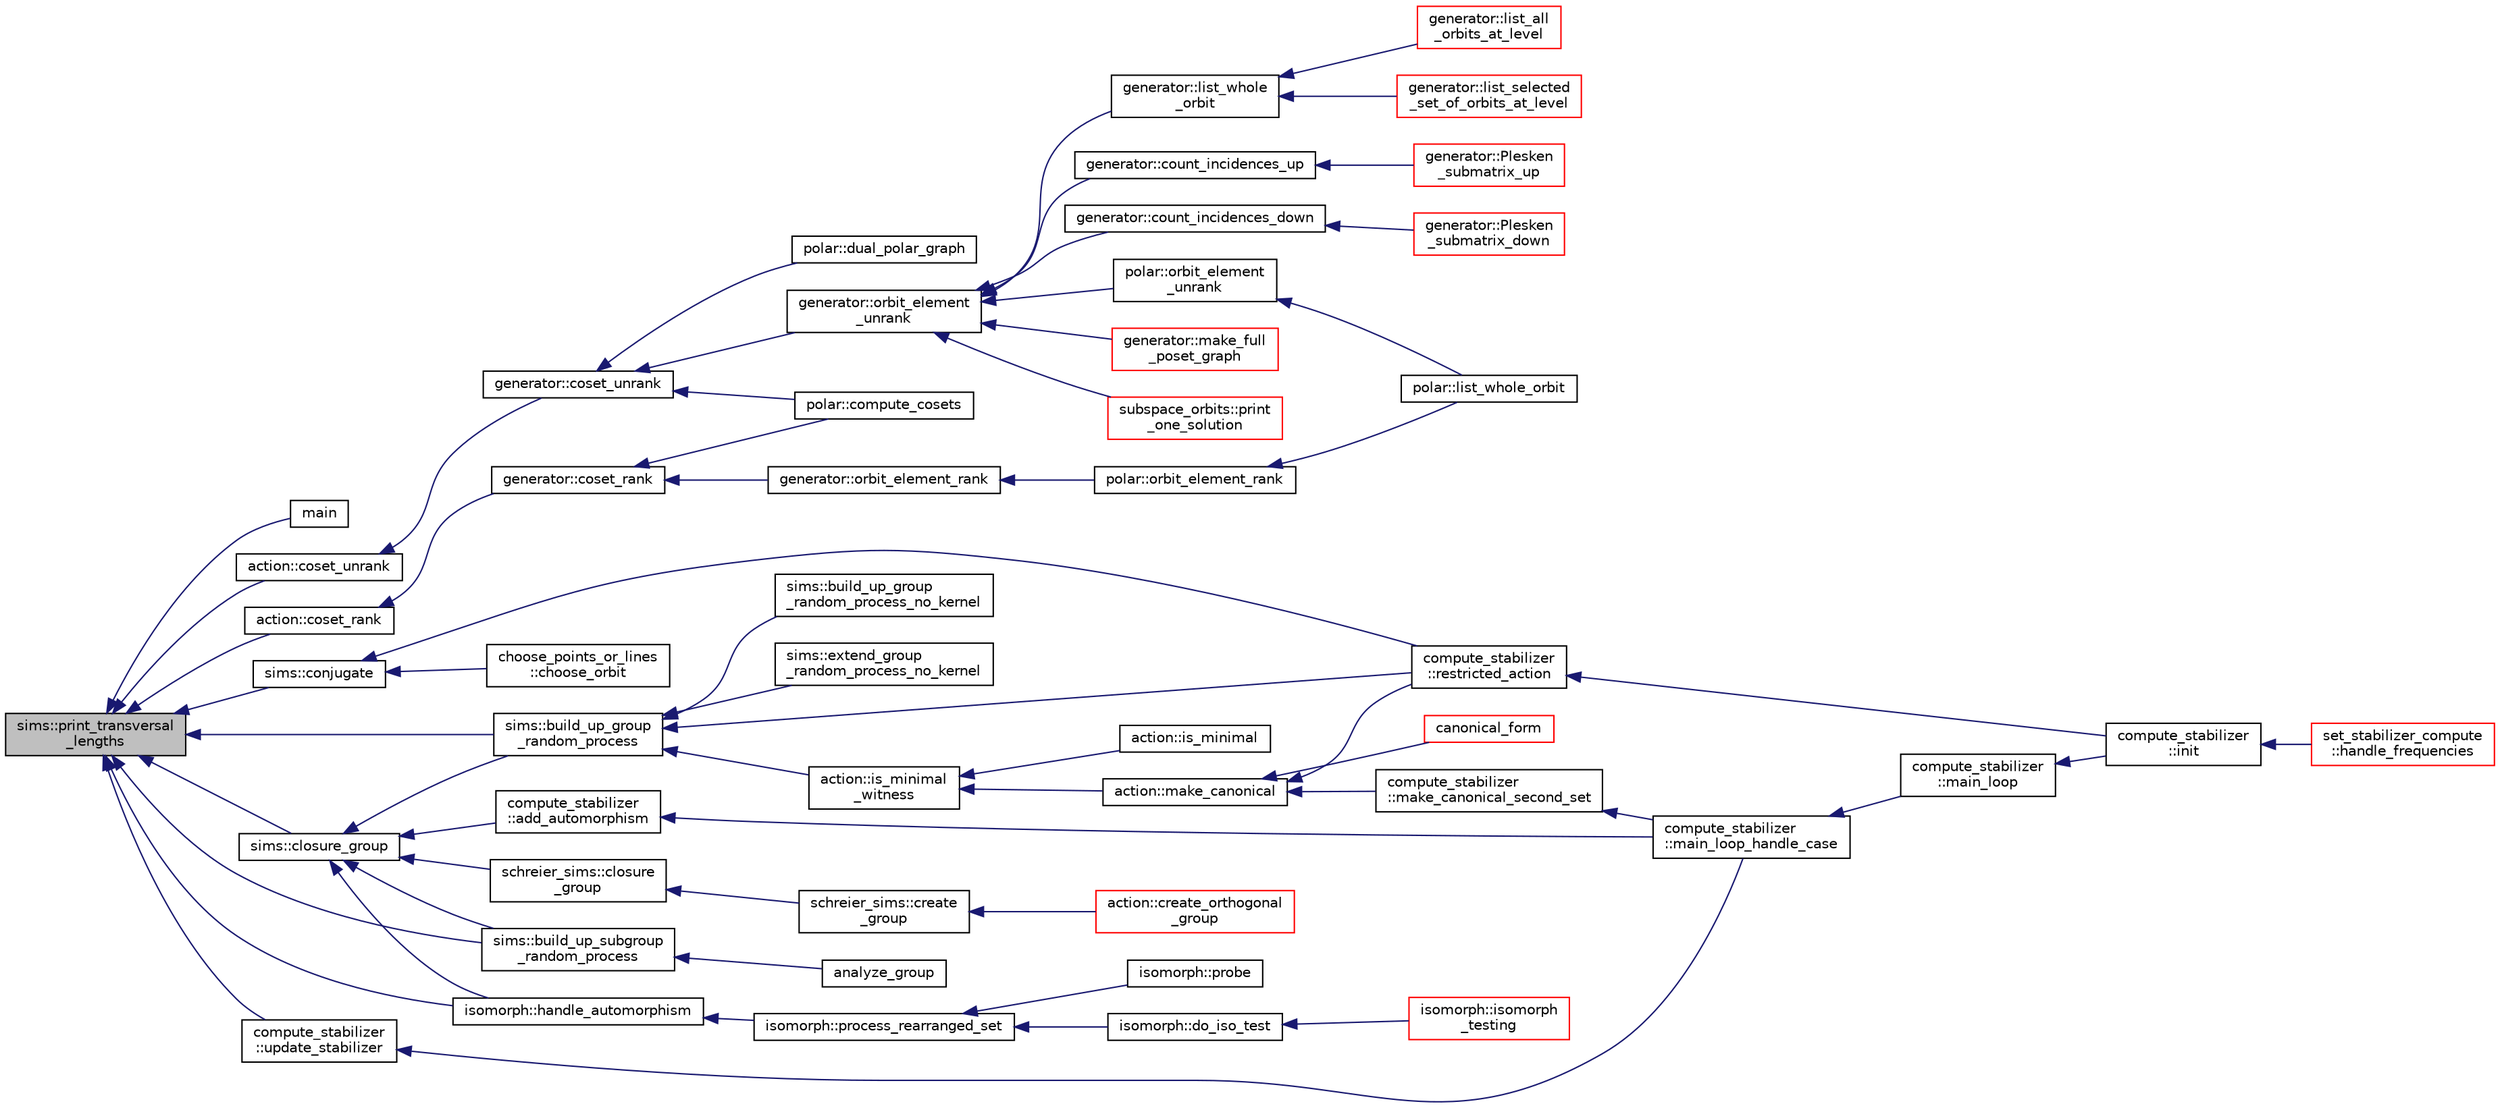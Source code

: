digraph "sims::print_transversal_lengths"
{
  edge [fontname="Helvetica",fontsize="10",labelfontname="Helvetica",labelfontsize="10"];
  node [fontname="Helvetica",fontsize="10",shape=record];
  rankdir="LR";
  Node9466 [label="sims::print_transversal\l_lengths",height=0.2,width=0.4,color="black", fillcolor="grey75", style="filled", fontcolor="black"];
  Node9466 -> Node9467 [dir="back",color="midnightblue",fontsize="10",style="solid",fontname="Helvetica"];
  Node9467 [label="main",height=0.2,width=0.4,color="black", fillcolor="white", style="filled",URL="$d5/d0d/apps_2projective__space_2polar_8_c.html#a217dbf8b442f20279ea00b898af96f52"];
  Node9466 -> Node9468 [dir="back",color="midnightblue",fontsize="10",style="solid",fontname="Helvetica"];
  Node9468 [label="action::coset_unrank",height=0.2,width=0.4,color="black", fillcolor="white", style="filled",URL="$d2/d86/classaction.html#aeabf488f671d4e77a8a892eb58d82b34"];
  Node9468 -> Node9469 [dir="back",color="midnightblue",fontsize="10",style="solid",fontname="Helvetica"];
  Node9469 [label="generator::coset_unrank",height=0.2,width=0.4,color="black", fillcolor="white", style="filled",URL="$d7/d73/classgenerator.html#a489f02ee804f130f666029a46020aaf6"];
  Node9469 -> Node9470 [dir="back",color="midnightblue",fontsize="10",style="solid",fontname="Helvetica"];
  Node9470 [label="polar::compute_cosets",height=0.2,width=0.4,color="black", fillcolor="white", style="filled",URL="$da/d1c/classpolar.html#a1fae83636607982bad299fd84380fc40"];
  Node9469 -> Node9471 [dir="back",color="midnightblue",fontsize="10",style="solid",fontname="Helvetica"];
  Node9471 [label="polar::dual_polar_graph",height=0.2,width=0.4,color="black", fillcolor="white", style="filled",URL="$da/d1c/classpolar.html#a6e5e2b0d9d3447cac72cb82ce3d2e9e5"];
  Node9469 -> Node9472 [dir="back",color="midnightblue",fontsize="10",style="solid",fontname="Helvetica"];
  Node9472 [label="generator::orbit_element\l_unrank",height=0.2,width=0.4,color="black", fillcolor="white", style="filled",URL="$d7/d73/classgenerator.html#a26a8d0b1964170e19dcbd37fa0a4957f"];
  Node9472 -> Node9473 [dir="back",color="midnightblue",fontsize="10",style="solid",fontname="Helvetica"];
  Node9473 [label="polar::orbit_element\l_unrank",height=0.2,width=0.4,color="black", fillcolor="white", style="filled",URL="$da/d1c/classpolar.html#abcc67b841c60f84478e531f9facf0b82"];
  Node9473 -> Node9474 [dir="back",color="midnightblue",fontsize="10",style="solid",fontname="Helvetica"];
  Node9474 [label="polar::list_whole_orbit",height=0.2,width=0.4,color="black", fillcolor="white", style="filled",URL="$da/d1c/classpolar.html#a26f04b7c75e45604ab772931ed2916fd"];
  Node9472 -> Node9475 [dir="back",color="midnightblue",fontsize="10",style="solid",fontname="Helvetica"];
  Node9475 [label="generator::list_whole\l_orbit",height=0.2,width=0.4,color="black", fillcolor="white", style="filled",URL="$d7/d73/classgenerator.html#aa102d1c1e32f0cd1dafeab1e0d1c18c1"];
  Node9475 -> Node9476 [dir="back",color="midnightblue",fontsize="10",style="solid",fontname="Helvetica"];
  Node9476 [label="generator::list_all\l_orbits_at_level",height=0.2,width=0.4,color="red", fillcolor="white", style="filled",URL="$d7/d73/classgenerator.html#a650880bf92f9f2bf124d4ead2cc01f70"];
  Node9475 -> Node9488 [dir="back",color="midnightblue",fontsize="10",style="solid",fontname="Helvetica"];
  Node9488 [label="generator::list_selected\l_set_of_orbits_at_level",height=0.2,width=0.4,color="red", fillcolor="white", style="filled",URL="$d7/d73/classgenerator.html#a391f8ad3ba736baedd3dd2b7e31a0a62"];
  Node9472 -> Node9490 [dir="back",color="midnightblue",fontsize="10",style="solid",fontname="Helvetica"];
  Node9490 [label="generator::count_incidences_up",height=0.2,width=0.4,color="black", fillcolor="white", style="filled",URL="$d7/d73/classgenerator.html#a9d833d8494072c07de28b8f0e9b8155d"];
  Node9490 -> Node9491 [dir="back",color="midnightblue",fontsize="10",style="solid",fontname="Helvetica"];
  Node9491 [label="generator::Plesken\l_submatrix_up",height=0.2,width=0.4,color="red", fillcolor="white", style="filled",URL="$d7/d73/classgenerator.html#ad3d2ebc7da6268d878c5acfc5feefca5"];
  Node9472 -> Node9493 [dir="back",color="midnightblue",fontsize="10",style="solid",fontname="Helvetica"];
  Node9493 [label="generator::count_incidences_down",height=0.2,width=0.4,color="black", fillcolor="white", style="filled",URL="$d7/d73/classgenerator.html#aef9312d2eab8e5ff47228fc5cdab3262"];
  Node9493 -> Node9494 [dir="back",color="midnightblue",fontsize="10",style="solid",fontname="Helvetica"];
  Node9494 [label="generator::Plesken\l_submatrix_down",height=0.2,width=0.4,color="red", fillcolor="white", style="filled",URL="$d7/d73/classgenerator.html#a8671e3798fb19accfa92c41d7389a8eb"];
  Node9472 -> Node9496 [dir="back",color="midnightblue",fontsize="10",style="solid",fontname="Helvetica"];
  Node9496 [label="generator::make_full\l_poset_graph",height=0.2,width=0.4,color="red", fillcolor="white", style="filled",URL="$d7/d73/classgenerator.html#ab6415c4a8fbcc54c470448935a95aa56"];
  Node9472 -> Node9498 [dir="back",color="midnightblue",fontsize="10",style="solid",fontname="Helvetica"];
  Node9498 [label="subspace_orbits::print\l_one_solution",height=0.2,width=0.4,color="red", fillcolor="white", style="filled",URL="$d2/d9f/classsubspace__orbits.html#a9047cdfdfc64339f714ffe5e12a4b35f"];
  Node9466 -> Node9500 [dir="back",color="midnightblue",fontsize="10",style="solid",fontname="Helvetica"];
  Node9500 [label="action::coset_rank",height=0.2,width=0.4,color="black", fillcolor="white", style="filled",URL="$d2/d86/classaction.html#a5757c5b9562366be88526cc943c015e0"];
  Node9500 -> Node9501 [dir="back",color="midnightblue",fontsize="10",style="solid",fontname="Helvetica"];
  Node9501 [label="generator::coset_rank",height=0.2,width=0.4,color="black", fillcolor="white", style="filled",URL="$d7/d73/classgenerator.html#aee00240c0ae71885dd9d23b5423c56d9"];
  Node9501 -> Node9470 [dir="back",color="midnightblue",fontsize="10",style="solid",fontname="Helvetica"];
  Node9501 -> Node9502 [dir="back",color="midnightblue",fontsize="10",style="solid",fontname="Helvetica"];
  Node9502 [label="generator::orbit_element_rank",height=0.2,width=0.4,color="black", fillcolor="white", style="filled",URL="$d7/d73/classgenerator.html#a98e10a923dffa737fdb6ebc703d53fae"];
  Node9502 -> Node9503 [dir="back",color="midnightblue",fontsize="10",style="solid",fontname="Helvetica"];
  Node9503 [label="polar::orbit_element_rank",height=0.2,width=0.4,color="black", fillcolor="white", style="filled",URL="$da/d1c/classpolar.html#a70551ff23175b280b66bce27fe200275"];
  Node9503 -> Node9474 [dir="back",color="midnightblue",fontsize="10",style="solid",fontname="Helvetica"];
  Node9466 -> Node9504 [dir="back",color="midnightblue",fontsize="10",style="solid",fontname="Helvetica"];
  Node9504 [label="sims::conjugate",height=0.2,width=0.4,color="black", fillcolor="white", style="filled",URL="$d9/df3/classsims.html#ae5fdcadcb51929b4f5c02347384d8b8d"];
  Node9504 -> Node9505 [dir="back",color="midnightblue",fontsize="10",style="solid",fontname="Helvetica"];
  Node9505 [label="compute_stabilizer\l::restricted_action",height=0.2,width=0.4,color="black", fillcolor="white", style="filled",URL="$d8/d30/classcompute__stabilizer.html#a895df470da0ac14f812c3c4b6f2280b9"];
  Node9505 -> Node9506 [dir="back",color="midnightblue",fontsize="10",style="solid",fontname="Helvetica"];
  Node9506 [label="compute_stabilizer\l::init",height=0.2,width=0.4,color="black", fillcolor="white", style="filled",URL="$d8/d30/classcompute__stabilizer.html#a36a1729430f317a65559220a8206a7d7"];
  Node9506 -> Node9507 [dir="back",color="midnightblue",fontsize="10",style="solid",fontname="Helvetica"];
  Node9507 [label="set_stabilizer_compute\l::handle_frequencies",height=0.2,width=0.4,color="red", fillcolor="white", style="filled",URL="$d8/dc6/classset__stabilizer__compute.html#a247c31bc3f19f22dadbfd7607cbaaa78"];
  Node9504 -> Node9516 [dir="back",color="midnightblue",fontsize="10",style="solid",fontname="Helvetica"];
  Node9516 [label="choose_points_or_lines\l::choose_orbit",height=0.2,width=0.4,color="black", fillcolor="white", style="filled",URL="$d6/d75/classchoose__points__or__lines.html#a17def7dc2b9407b483d887fb24fab74d"];
  Node9466 -> Node9517 [dir="back",color="midnightblue",fontsize="10",style="solid",fontname="Helvetica"];
  Node9517 [label="sims::build_up_group\l_random_process",height=0.2,width=0.4,color="black", fillcolor="white", style="filled",URL="$d9/df3/classsims.html#afde54d656304b5a92459615f2690ea64"];
  Node9517 -> Node9518 [dir="back",color="midnightblue",fontsize="10",style="solid",fontname="Helvetica"];
  Node9518 [label="action::is_minimal\l_witness",height=0.2,width=0.4,color="black", fillcolor="white", style="filled",URL="$d2/d86/classaction.html#aabf5ea4227f124eac2badc5d5225e220"];
  Node9518 -> Node9519 [dir="back",color="midnightblue",fontsize="10",style="solid",fontname="Helvetica"];
  Node9519 [label="action::is_minimal",height=0.2,width=0.4,color="black", fillcolor="white", style="filled",URL="$d2/d86/classaction.html#a1905e4012d6352a0337f6ee25ef3a875"];
  Node9518 -> Node9520 [dir="back",color="midnightblue",fontsize="10",style="solid",fontname="Helvetica"];
  Node9520 [label="action::make_canonical",height=0.2,width=0.4,color="black", fillcolor="white", style="filled",URL="$d2/d86/classaction.html#ae20ff0b8d092d2eddf9b661fb8821fd2"];
  Node9520 -> Node9521 [dir="back",color="midnightblue",fontsize="10",style="solid",fontname="Helvetica"];
  Node9521 [label="canonical_form",height=0.2,width=0.4,color="red", fillcolor="white", style="filled",URL="$d0/de6/projective__space__main_8_c.html#a5f0f6b71cd402c5b41240c420e533e60"];
  Node9520 -> Node9505 [dir="back",color="midnightblue",fontsize="10",style="solid",fontname="Helvetica"];
  Node9520 -> Node9525 [dir="back",color="midnightblue",fontsize="10",style="solid",fontname="Helvetica"];
  Node9525 [label="compute_stabilizer\l::make_canonical_second_set",height=0.2,width=0.4,color="black", fillcolor="white", style="filled",URL="$d8/d30/classcompute__stabilizer.html#aa33f9b1e4823afd5196eec36d3082084"];
  Node9525 -> Node9526 [dir="back",color="midnightblue",fontsize="10",style="solid",fontname="Helvetica"];
  Node9526 [label="compute_stabilizer\l::main_loop_handle_case",height=0.2,width=0.4,color="black", fillcolor="white", style="filled",URL="$d8/d30/classcompute__stabilizer.html#a040fb5c6ad50133c5a16a35ed5b2ecc4"];
  Node9526 -> Node9527 [dir="back",color="midnightblue",fontsize="10",style="solid",fontname="Helvetica"];
  Node9527 [label="compute_stabilizer\l::main_loop",height=0.2,width=0.4,color="black", fillcolor="white", style="filled",URL="$d8/d30/classcompute__stabilizer.html#ae8615a28e0494704450689b6ea0b7ca2"];
  Node9527 -> Node9506 [dir="back",color="midnightblue",fontsize="10",style="solid",fontname="Helvetica"];
  Node9517 -> Node9528 [dir="back",color="midnightblue",fontsize="10",style="solid",fontname="Helvetica"];
  Node9528 [label="sims::build_up_group\l_random_process_no_kernel",height=0.2,width=0.4,color="black", fillcolor="white", style="filled",URL="$d9/df3/classsims.html#a33747471a3e1ebdee59aff4edde62669"];
  Node9517 -> Node9529 [dir="back",color="midnightblue",fontsize="10",style="solid",fontname="Helvetica"];
  Node9529 [label="sims::extend_group\l_random_process_no_kernel",height=0.2,width=0.4,color="black", fillcolor="white", style="filled",URL="$d9/df3/classsims.html#a20958fd83e43b33c009e873b9df2fa11"];
  Node9517 -> Node9505 [dir="back",color="midnightblue",fontsize="10",style="solid",fontname="Helvetica"];
  Node9466 -> Node9530 [dir="back",color="midnightblue",fontsize="10",style="solid",fontname="Helvetica"];
  Node9530 [label="sims::closure_group",height=0.2,width=0.4,color="black", fillcolor="white", style="filled",URL="$d9/df3/classsims.html#a7ecab5d843b1960ba9386e1b5dd41b95"];
  Node9530 -> Node9531 [dir="back",color="midnightblue",fontsize="10",style="solid",fontname="Helvetica"];
  Node9531 [label="schreier_sims::closure\l_group",height=0.2,width=0.4,color="black", fillcolor="white", style="filled",URL="$d0/da8/classschreier__sims.html#ab7b5e8db97b550983b0213f713365feb"];
  Node9531 -> Node9532 [dir="back",color="midnightblue",fontsize="10",style="solid",fontname="Helvetica"];
  Node9532 [label="schreier_sims::create\l_group",height=0.2,width=0.4,color="black", fillcolor="white", style="filled",URL="$d0/da8/classschreier__sims.html#a1423aec8f5f7f69d0518cd4e69e29b07"];
  Node9532 -> Node9533 [dir="back",color="midnightblue",fontsize="10",style="solid",fontname="Helvetica"];
  Node9533 [label="action::create_orthogonal\l_group",height=0.2,width=0.4,color="red", fillcolor="white", style="filled",URL="$d2/d86/classaction.html#a9ec9857e52b35c91c52964a1c5701128"];
  Node9530 -> Node9517 [dir="back",color="midnightblue",fontsize="10",style="solid",fontname="Helvetica"];
  Node9530 -> Node9542 [dir="back",color="midnightblue",fontsize="10",style="solid",fontname="Helvetica"];
  Node9542 [label="sims::build_up_subgroup\l_random_process",height=0.2,width=0.4,color="black", fillcolor="white", style="filled",URL="$d9/df3/classsims.html#abd2e45239922c514c61c6ac523b72af0"];
  Node9542 -> Node9543 [dir="back",color="midnightblue",fontsize="10",style="solid",fontname="Helvetica"];
  Node9543 [label="analyze_group",height=0.2,width=0.4,color="black", fillcolor="white", style="filled",URL="$d0/d76/tl__algebra__and__number__theory_8h.html#acc445ef9d19e7fe78fbe1a057328958e"];
  Node9530 -> Node9544 [dir="back",color="midnightblue",fontsize="10",style="solid",fontname="Helvetica"];
  Node9544 [label="compute_stabilizer\l::add_automorphism",height=0.2,width=0.4,color="black", fillcolor="white", style="filled",URL="$d8/d30/classcompute__stabilizer.html#a502a7a928fa84be6c9ae36d5dac36b54"];
  Node9544 -> Node9526 [dir="back",color="midnightblue",fontsize="10",style="solid",fontname="Helvetica"];
  Node9530 -> Node9545 [dir="back",color="midnightblue",fontsize="10",style="solid",fontname="Helvetica"];
  Node9545 [label="isomorph::handle_automorphism",height=0.2,width=0.4,color="black", fillcolor="white", style="filled",URL="$d3/d5f/classisomorph.html#a95e0ae39f992234f7cbeb6f1d57d82df"];
  Node9545 -> Node9546 [dir="back",color="midnightblue",fontsize="10",style="solid",fontname="Helvetica"];
  Node9546 [label="isomorph::process_rearranged_set",height=0.2,width=0.4,color="black", fillcolor="white", style="filled",URL="$d3/d5f/classisomorph.html#a7767fd5f1da6dfd7f93810be99ba4ab6"];
  Node9546 -> Node9547 [dir="back",color="midnightblue",fontsize="10",style="solid",fontname="Helvetica"];
  Node9547 [label="isomorph::probe",height=0.2,width=0.4,color="black", fillcolor="white", style="filled",URL="$d3/d5f/classisomorph.html#a9cb6fed7b6ac639d886b117a1f454441"];
  Node9546 -> Node9548 [dir="back",color="midnightblue",fontsize="10",style="solid",fontname="Helvetica"];
  Node9548 [label="isomorph::do_iso_test",height=0.2,width=0.4,color="black", fillcolor="white", style="filled",URL="$d3/d5f/classisomorph.html#a51fc3bf5cc3a99282a489b2df37ee24e"];
  Node9548 -> Node9549 [dir="back",color="midnightblue",fontsize="10",style="solid",fontname="Helvetica"];
  Node9549 [label="isomorph::isomorph\l_testing",height=0.2,width=0.4,color="red", fillcolor="white", style="filled",URL="$d3/d5f/classisomorph.html#ad7945ec94ba0ba16953482edfaa4da6e"];
  Node9466 -> Node9542 [dir="back",color="midnightblue",fontsize="10",style="solid",fontname="Helvetica"];
  Node9466 -> Node9553 [dir="back",color="midnightblue",fontsize="10",style="solid",fontname="Helvetica"];
  Node9553 [label="compute_stabilizer\l::update_stabilizer",height=0.2,width=0.4,color="black", fillcolor="white", style="filled",URL="$d8/d30/classcompute__stabilizer.html#a9d7978a6326dc7f0935f557f0828ed8e"];
  Node9553 -> Node9526 [dir="back",color="midnightblue",fontsize="10",style="solid",fontname="Helvetica"];
  Node9466 -> Node9545 [dir="back",color="midnightblue",fontsize="10",style="solid",fontname="Helvetica"];
}

